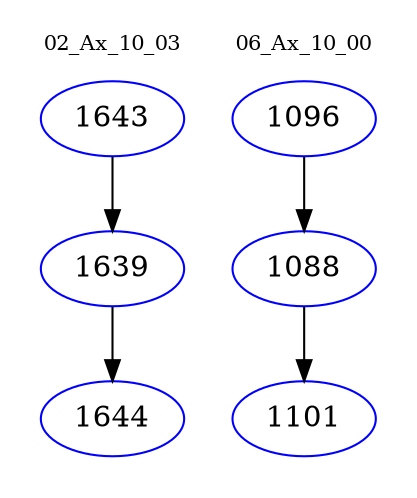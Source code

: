digraph{
subgraph cluster_0 {
color = white
label = "02_Ax_10_03";
fontsize=10;
T0_1643 [label="1643", color="blue"]
T0_1643 -> T0_1639 [color="black"]
T0_1639 [label="1639", color="blue"]
T0_1639 -> T0_1644 [color="black"]
T0_1644 [label="1644", color="blue"]
}
subgraph cluster_1 {
color = white
label = "06_Ax_10_00";
fontsize=10;
T1_1096 [label="1096", color="blue"]
T1_1096 -> T1_1088 [color="black"]
T1_1088 [label="1088", color="blue"]
T1_1088 -> T1_1101 [color="black"]
T1_1101 [label="1101", color="blue"]
}
}
